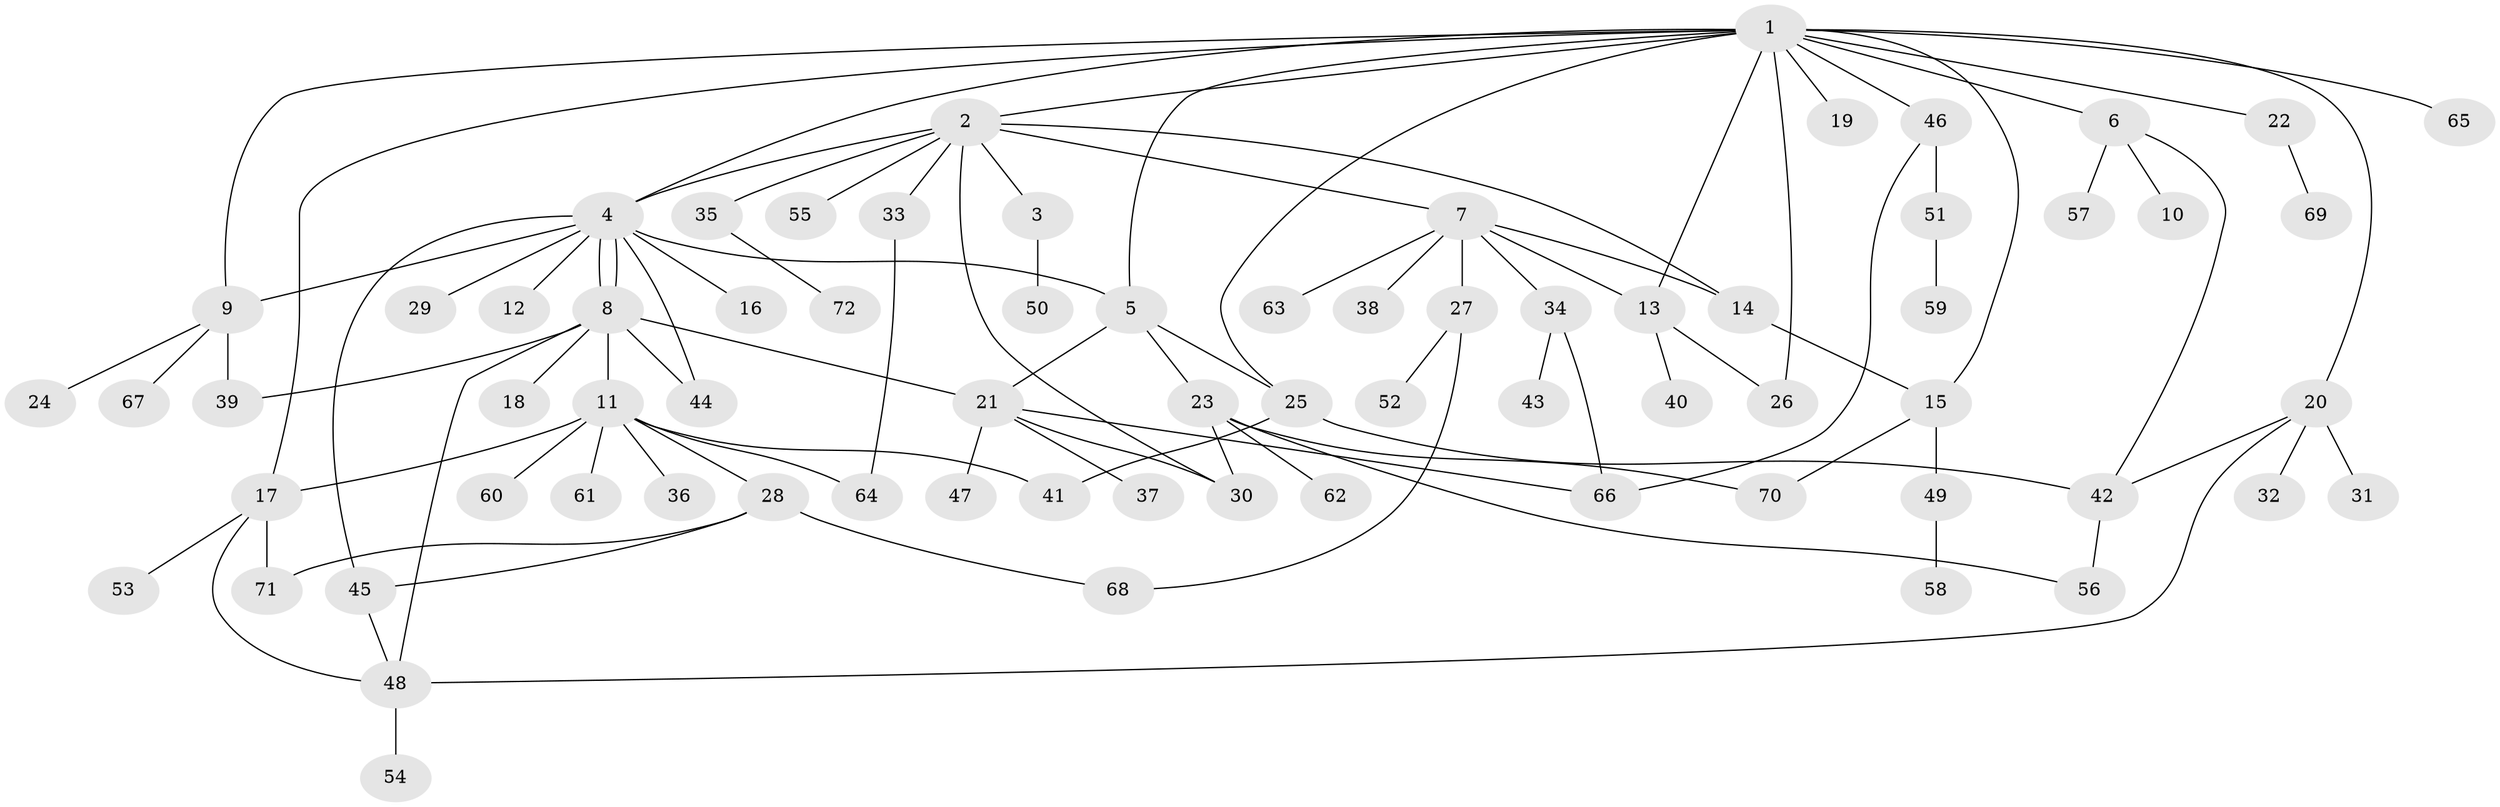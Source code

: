 // coarse degree distribution, {14: 0.02, 9: 0.02, 2: 0.2, 10: 0.02, 5: 0.04, 3: 0.06, 6: 0.08, 12: 0.02, 4: 0.1, 7: 0.02, 1: 0.42}
// Generated by graph-tools (version 1.1) at 2025/51/02/27/25 19:51:55]
// undirected, 72 vertices, 100 edges
graph export_dot {
graph [start="1"]
  node [color=gray90,style=filled];
  1;
  2;
  3;
  4;
  5;
  6;
  7;
  8;
  9;
  10;
  11;
  12;
  13;
  14;
  15;
  16;
  17;
  18;
  19;
  20;
  21;
  22;
  23;
  24;
  25;
  26;
  27;
  28;
  29;
  30;
  31;
  32;
  33;
  34;
  35;
  36;
  37;
  38;
  39;
  40;
  41;
  42;
  43;
  44;
  45;
  46;
  47;
  48;
  49;
  50;
  51;
  52;
  53;
  54;
  55;
  56;
  57;
  58;
  59;
  60;
  61;
  62;
  63;
  64;
  65;
  66;
  67;
  68;
  69;
  70;
  71;
  72;
  1 -- 2;
  1 -- 4;
  1 -- 5;
  1 -- 6;
  1 -- 9;
  1 -- 13;
  1 -- 15;
  1 -- 17;
  1 -- 19;
  1 -- 20;
  1 -- 22;
  1 -- 25;
  1 -- 26;
  1 -- 46;
  1 -- 65;
  2 -- 3;
  2 -- 4;
  2 -- 7;
  2 -- 14;
  2 -- 30;
  2 -- 33;
  2 -- 35;
  2 -- 55;
  3 -- 50;
  4 -- 5;
  4 -- 8;
  4 -- 8;
  4 -- 9;
  4 -- 12;
  4 -- 16;
  4 -- 29;
  4 -- 44;
  4 -- 45;
  5 -- 21;
  5 -- 23;
  5 -- 25;
  6 -- 10;
  6 -- 42;
  6 -- 57;
  7 -- 13;
  7 -- 14;
  7 -- 27;
  7 -- 34;
  7 -- 38;
  7 -- 63;
  8 -- 11;
  8 -- 18;
  8 -- 21;
  8 -- 39;
  8 -- 44;
  8 -- 48;
  9 -- 24;
  9 -- 39;
  9 -- 67;
  11 -- 17;
  11 -- 28;
  11 -- 36;
  11 -- 41;
  11 -- 60;
  11 -- 61;
  11 -- 64;
  13 -- 26;
  13 -- 40;
  14 -- 15;
  15 -- 49;
  15 -- 70;
  17 -- 48;
  17 -- 53;
  17 -- 71;
  20 -- 31;
  20 -- 32;
  20 -- 42;
  20 -- 48;
  21 -- 30;
  21 -- 37;
  21 -- 47;
  21 -- 66;
  22 -- 69;
  23 -- 30;
  23 -- 56;
  23 -- 62;
  23 -- 70;
  25 -- 41;
  25 -- 42;
  27 -- 52;
  27 -- 68;
  28 -- 45;
  28 -- 68;
  28 -- 71;
  33 -- 64;
  34 -- 43;
  34 -- 66;
  35 -- 72;
  42 -- 56;
  45 -- 48;
  46 -- 51;
  46 -- 66;
  48 -- 54;
  49 -- 58;
  51 -- 59;
}
